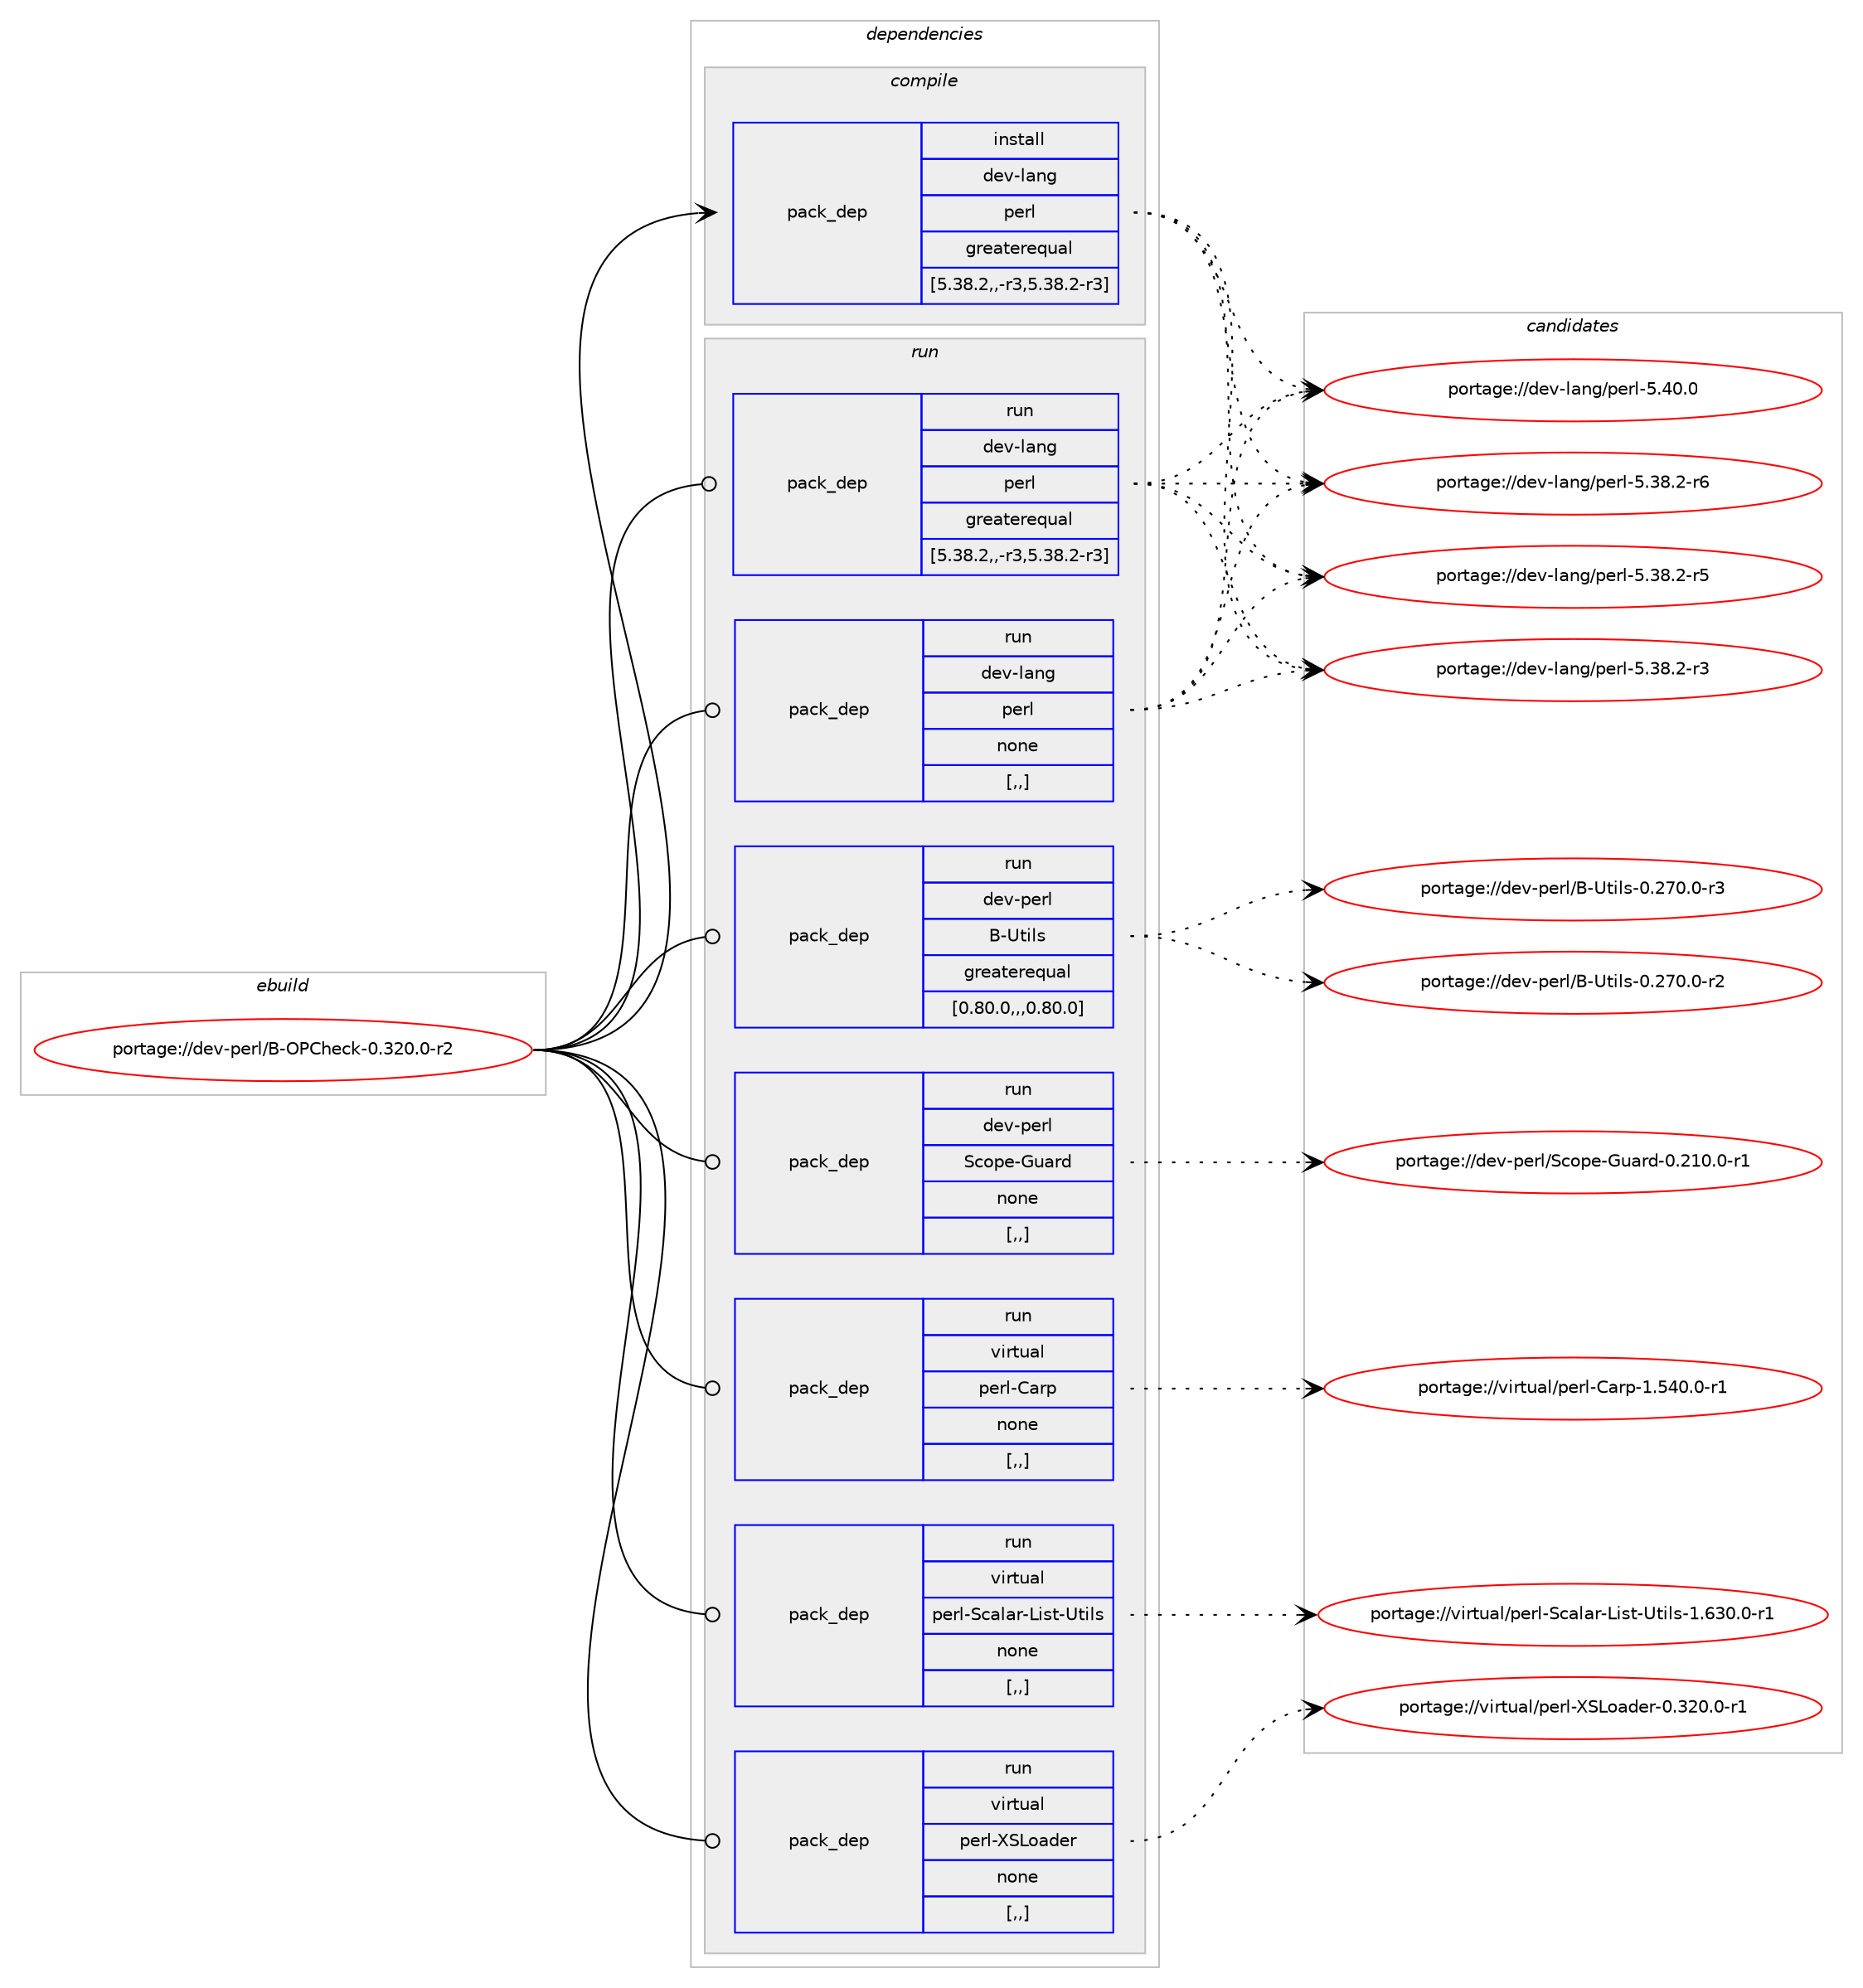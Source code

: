 digraph prolog {

# *************
# Graph options
# *************

newrank=true;
concentrate=true;
compound=true;
graph [rankdir=LR,fontname=Helvetica,fontsize=10,ranksep=1.5];#, ranksep=2.5, nodesep=0.2];
edge  [arrowhead=vee];
node  [fontname=Helvetica,fontsize=10];

# **********
# The ebuild
# **********

subgraph cluster_leftcol {
color=gray;
label=<<i>ebuild</i>>;
id [label="portage://dev-perl/B-OPCheck-0.320.0-r2", color=red, width=4, href="../dev-perl/B-OPCheck-0.320.0-r2.svg"];
}

# ****************
# The dependencies
# ****************

subgraph cluster_midcol {
color=gray;
label=<<i>dependencies</i>>;
subgraph cluster_compile {
fillcolor="#eeeeee";
style=filled;
label=<<i>compile</i>>;
subgraph pack95530 {
dependency126543 [label=<<TABLE BORDER="0" CELLBORDER="1" CELLSPACING="0" CELLPADDING="4" WIDTH="220"><TR><TD ROWSPAN="6" CELLPADDING="30">pack_dep</TD></TR><TR><TD WIDTH="110">install</TD></TR><TR><TD>dev-lang</TD></TR><TR><TD>perl</TD></TR><TR><TD>greaterequal</TD></TR><TR><TD>[5.38.2,,-r3,5.38.2-r3]</TD></TR></TABLE>>, shape=none, color=blue];
}
id:e -> dependency126543:w [weight=20,style="solid",arrowhead="vee"];
}
subgraph cluster_compileandrun {
fillcolor="#eeeeee";
style=filled;
label=<<i>compile and run</i>>;
}
subgraph cluster_run {
fillcolor="#eeeeee";
style=filled;
label=<<i>run</i>>;
subgraph pack95531 {
dependency126544 [label=<<TABLE BORDER="0" CELLBORDER="1" CELLSPACING="0" CELLPADDING="4" WIDTH="220"><TR><TD ROWSPAN="6" CELLPADDING="30">pack_dep</TD></TR><TR><TD WIDTH="110">run</TD></TR><TR><TD>dev-lang</TD></TR><TR><TD>perl</TD></TR><TR><TD>greaterequal</TD></TR><TR><TD>[5.38.2,,-r3,5.38.2-r3]</TD></TR></TABLE>>, shape=none, color=blue];
}
id:e -> dependency126544:w [weight=20,style="solid",arrowhead="odot"];
subgraph pack95532 {
dependency126545 [label=<<TABLE BORDER="0" CELLBORDER="1" CELLSPACING="0" CELLPADDING="4" WIDTH="220"><TR><TD ROWSPAN="6" CELLPADDING="30">pack_dep</TD></TR><TR><TD WIDTH="110">run</TD></TR><TR><TD>dev-lang</TD></TR><TR><TD>perl</TD></TR><TR><TD>none</TD></TR><TR><TD>[,,]</TD></TR></TABLE>>, shape=none, color=blue];
}
id:e -> dependency126545:w [weight=20,style="solid",arrowhead="odot"];
subgraph pack95533 {
dependency126546 [label=<<TABLE BORDER="0" CELLBORDER="1" CELLSPACING="0" CELLPADDING="4" WIDTH="220"><TR><TD ROWSPAN="6" CELLPADDING="30">pack_dep</TD></TR><TR><TD WIDTH="110">run</TD></TR><TR><TD>dev-perl</TD></TR><TR><TD>B-Utils</TD></TR><TR><TD>greaterequal</TD></TR><TR><TD>[0.80.0,,,0.80.0]</TD></TR></TABLE>>, shape=none, color=blue];
}
id:e -> dependency126546:w [weight=20,style="solid",arrowhead="odot"];
subgraph pack95534 {
dependency126547 [label=<<TABLE BORDER="0" CELLBORDER="1" CELLSPACING="0" CELLPADDING="4" WIDTH="220"><TR><TD ROWSPAN="6" CELLPADDING="30">pack_dep</TD></TR><TR><TD WIDTH="110">run</TD></TR><TR><TD>dev-perl</TD></TR><TR><TD>Scope-Guard</TD></TR><TR><TD>none</TD></TR><TR><TD>[,,]</TD></TR></TABLE>>, shape=none, color=blue];
}
id:e -> dependency126547:w [weight=20,style="solid",arrowhead="odot"];
subgraph pack95535 {
dependency126548 [label=<<TABLE BORDER="0" CELLBORDER="1" CELLSPACING="0" CELLPADDING="4" WIDTH="220"><TR><TD ROWSPAN="6" CELLPADDING="30">pack_dep</TD></TR><TR><TD WIDTH="110">run</TD></TR><TR><TD>virtual</TD></TR><TR><TD>perl-Carp</TD></TR><TR><TD>none</TD></TR><TR><TD>[,,]</TD></TR></TABLE>>, shape=none, color=blue];
}
id:e -> dependency126548:w [weight=20,style="solid",arrowhead="odot"];
subgraph pack95536 {
dependency126549 [label=<<TABLE BORDER="0" CELLBORDER="1" CELLSPACING="0" CELLPADDING="4" WIDTH="220"><TR><TD ROWSPAN="6" CELLPADDING="30">pack_dep</TD></TR><TR><TD WIDTH="110">run</TD></TR><TR><TD>virtual</TD></TR><TR><TD>perl-Scalar-List-Utils</TD></TR><TR><TD>none</TD></TR><TR><TD>[,,]</TD></TR></TABLE>>, shape=none, color=blue];
}
id:e -> dependency126549:w [weight=20,style="solid",arrowhead="odot"];
subgraph pack95537 {
dependency126550 [label=<<TABLE BORDER="0" CELLBORDER="1" CELLSPACING="0" CELLPADDING="4" WIDTH="220"><TR><TD ROWSPAN="6" CELLPADDING="30">pack_dep</TD></TR><TR><TD WIDTH="110">run</TD></TR><TR><TD>virtual</TD></TR><TR><TD>perl-XSLoader</TD></TR><TR><TD>none</TD></TR><TR><TD>[,,]</TD></TR></TABLE>>, shape=none, color=blue];
}
id:e -> dependency126550:w [weight=20,style="solid",arrowhead="odot"];
}
}

# **************
# The candidates
# **************

subgraph cluster_choices {
rank=same;
color=gray;
label=<<i>candidates</i>>;

subgraph choice95530 {
color=black;
nodesep=1;
choice10010111845108971101034711210111410845534652484648 [label="portage://dev-lang/perl-5.40.0", color=red, width=4,href="../dev-lang/perl-5.40.0.svg"];
choice100101118451089711010347112101114108455346515646504511454 [label="portage://dev-lang/perl-5.38.2-r6", color=red, width=4,href="../dev-lang/perl-5.38.2-r6.svg"];
choice100101118451089711010347112101114108455346515646504511453 [label="portage://dev-lang/perl-5.38.2-r5", color=red, width=4,href="../dev-lang/perl-5.38.2-r5.svg"];
choice100101118451089711010347112101114108455346515646504511451 [label="portage://dev-lang/perl-5.38.2-r3", color=red, width=4,href="../dev-lang/perl-5.38.2-r3.svg"];
dependency126543:e -> choice10010111845108971101034711210111410845534652484648:w [style=dotted,weight="100"];
dependency126543:e -> choice100101118451089711010347112101114108455346515646504511454:w [style=dotted,weight="100"];
dependency126543:e -> choice100101118451089711010347112101114108455346515646504511453:w [style=dotted,weight="100"];
dependency126543:e -> choice100101118451089711010347112101114108455346515646504511451:w [style=dotted,weight="100"];
}
subgraph choice95531 {
color=black;
nodesep=1;
choice10010111845108971101034711210111410845534652484648 [label="portage://dev-lang/perl-5.40.0", color=red, width=4,href="../dev-lang/perl-5.40.0.svg"];
choice100101118451089711010347112101114108455346515646504511454 [label="portage://dev-lang/perl-5.38.2-r6", color=red, width=4,href="../dev-lang/perl-5.38.2-r6.svg"];
choice100101118451089711010347112101114108455346515646504511453 [label="portage://dev-lang/perl-5.38.2-r5", color=red, width=4,href="../dev-lang/perl-5.38.2-r5.svg"];
choice100101118451089711010347112101114108455346515646504511451 [label="portage://dev-lang/perl-5.38.2-r3", color=red, width=4,href="../dev-lang/perl-5.38.2-r3.svg"];
dependency126544:e -> choice10010111845108971101034711210111410845534652484648:w [style=dotted,weight="100"];
dependency126544:e -> choice100101118451089711010347112101114108455346515646504511454:w [style=dotted,weight="100"];
dependency126544:e -> choice100101118451089711010347112101114108455346515646504511453:w [style=dotted,weight="100"];
dependency126544:e -> choice100101118451089711010347112101114108455346515646504511451:w [style=dotted,weight="100"];
}
subgraph choice95532 {
color=black;
nodesep=1;
choice10010111845108971101034711210111410845534652484648 [label="portage://dev-lang/perl-5.40.0", color=red, width=4,href="../dev-lang/perl-5.40.0.svg"];
choice100101118451089711010347112101114108455346515646504511454 [label="portage://dev-lang/perl-5.38.2-r6", color=red, width=4,href="../dev-lang/perl-5.38.2-r6.svg"];
choice100101118451089711010347112101114108455346515646504511453 [label="portage://dev-lang/perl-5.38.2-r5", color=red, width=4,href="../dev-lang/perl-5.38.2-r5.svg"];
choice100101118451089711010347112101114108455346515646504511451 [label="portage://dev-lang/perl-5.38.2-r3", color=red, width=4,href="../dev-lang/perl-5.38.2-r3.svg"];
dependency126545:e -> choice10010111845108971101034711210111410845534652484648:w [style=dotted,weight="100"];
dependency126545:e -> choice100101118451089711010347112101114108455346515646504511454:w [style=dotted,weight="100"];
dependency126545:e -> choice100101118451089711010347112101114108455346515646504511453:w [style=dotted,weight="100"];
dependency126545:e -> choice100101118451089711010347112101114108455346515646504511451:w [style=dotted,weight="100"];
}
subgraph choice95533 {
color=black;
nodesep=1;
choice100101118451121011141084766458511610510811545484650554846484511451 [label="portage://dev-perl/B-Utils-0.270.0-r3", color=red, width=4,href="../dev-perl/B-Utils-0.270.0-r3.svg"];
choice100101118451121011141084766458511610510811545484650554846484511450 [label="portage://dev-perl/B-Utils-0.270.0-r2", color=red, width=4,href="../dev-perl/B-Utils-0.270.0-r2.svg"];
dependency126546:e -> choice100101118451121011141084766458511610510811545484650554846484511451:w [style=dotted,weight="100"];
dependency126546:e -> choice100101118451121011141084766458511610510811545484650554846484511450:w [style=dotted,weight="100"];
}
subgraph choice95534 {
color=black;
nodesep=1;
choice1001011184511210111410847839911111210145711179711410045484650494846484511449 [label="portage://dev-perl/Scope-Guard-0.210.0-r1", color=red, width=4,href="../dev-perl/Scope-Guard-0.210.0-r1.svg"];
dependency126547:e -> choice1001011184511210111410847839911111210145711179711410045484650494846484511449:w [style=dotted,weight="100"];
}
subgraph choice95535 {
color=black;
nodesep=1;
choice118105114116117971084711210111410845679711411245494653524846484511449 [label="portage://virtual/perl-Carp-1.540.0-r1", color=red, width=4,href="../virtual/perl-Carp-1.540.0-r1.svg"];
dependency126548:e -> choice118105114116117971084711210111410845679711411245494653524846484511449:w [style=dotted,weight="100"];
}
subgraph choice95536 {
color=black;
nodesep=1;
choice118105114116117971084711210111410845839997108971144576105115116458511610510811545494654514846484511449 [label="portage://virtual/perl-Scalar-List-Utils-1.630.0-r1", color=red, width=4,href="../virtual/perl-Scalar-List-Utils-1.630.0-r1.svg"];
dependency126549:e -> choice118105114116117971084711210111410845839997108971144576105115116458511610510811545494654514846484511449:w [style=dotted,weight="100"];
}
subgraph choice95537 {
color=black;
nodesep=1;
choice1181051141161179710847112101114108458883761119710010111445484651504846484511449 [label="portage://virtual/perl-XSLoader-0.320.0-r1", color=red, width=4,href="../virtual/perl-XSLoader-0.320.0-r1.svg"];
dependency126550:e -> choice1181051141161179710847112101114108458883761119710010111445484651504846484511449:w [style=dotted,weight="100"];
}
}

}
